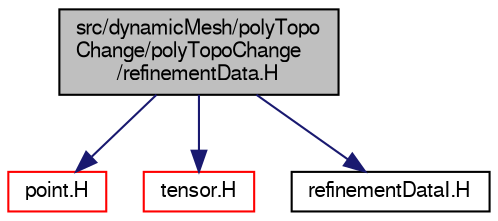 digraph "src/dynamicMesh/polyTopoChange/polyTopoChange/refinementData.H"
{
  bgcolor="transparent";
  edge [fontname="FreeSans",fontsize="10",labelfontname="FreeSans",labelfontsize="10"];
  node [fontname="FreeSans",fontsize="10",shape=record];
  Node0 [label="src/dynamicMesh/polyTopo\lChange/polyTopoChange\l/refinementData.H",height=0.2,width=0.4,color="black", fillcolor="grey75", style="filled", fontcolor="black"];
  Node0 -> Node1 [color="midnightblue",fontsize="10",style="solid",fontname="FreeSans"];
  Node1 [label="point.H",height=0.2,width=0.4,color="red",URL="$a12059.html"];
  Node0 -> Node47 [color="midnightblue",fontsize="10",style="solid",fontname="FreeSans"];
  Node47 [label="tensor.H",height=0.2,width=0.4,color="red",URL="$a12755.html"];
  Node0 -> Node56 [color="midnightblue",fontsize="10",style="solid",fontname="FreeSans"];
  Node56 [label="refinementDataI.H",height=0.2,width=0.4,color="black",URL="$a00770.html"];
}
